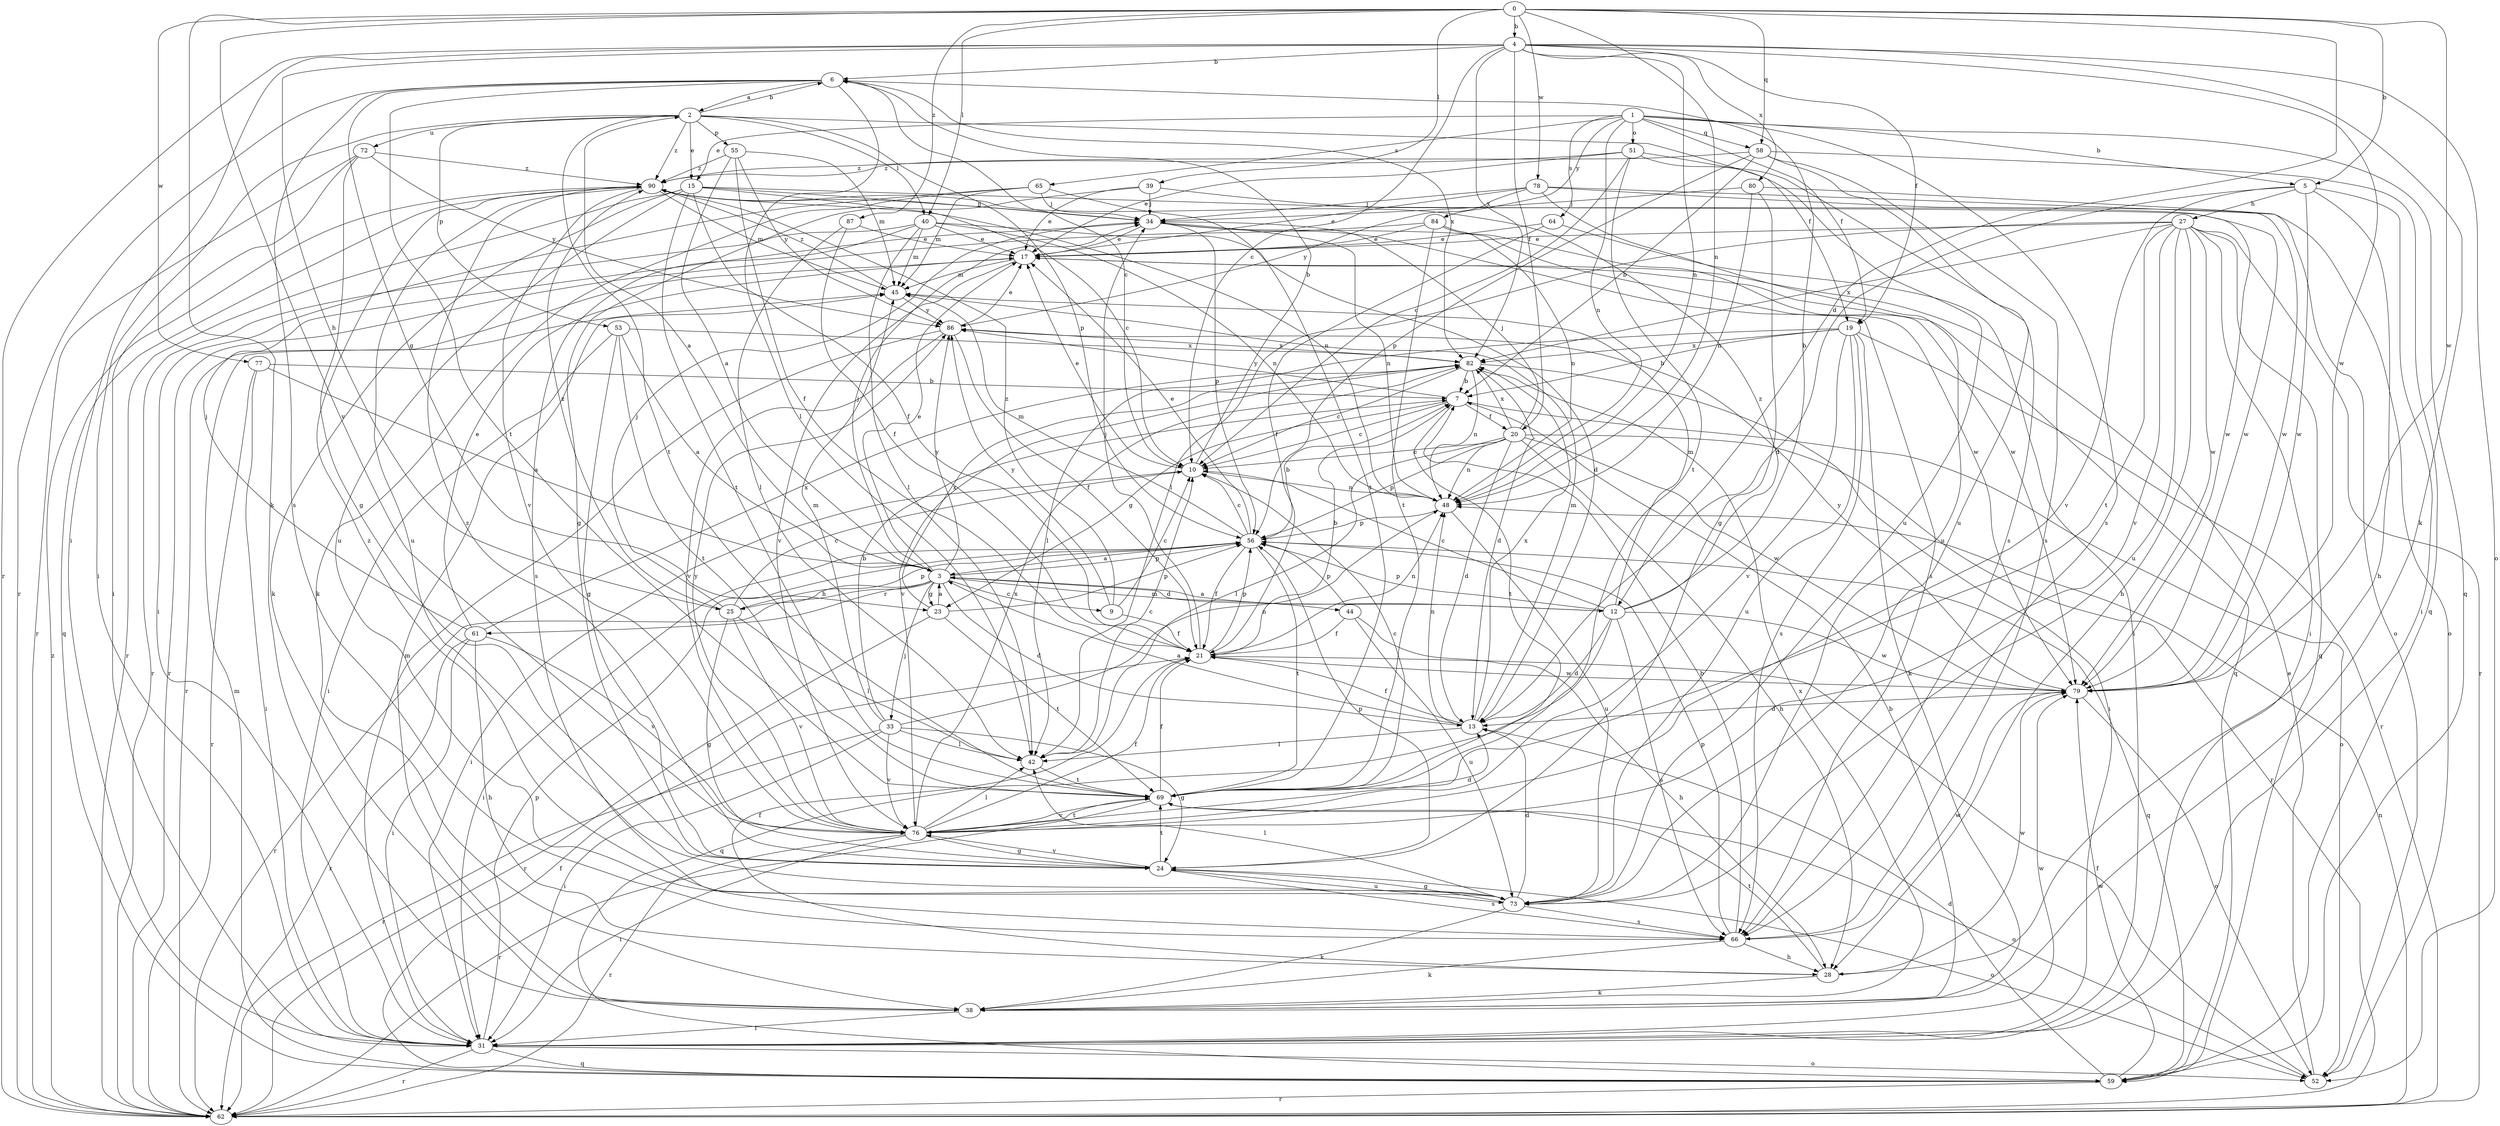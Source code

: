strict digraph  {
0;
1;
2;
3;
4;
5;
6;
7;
9;
10;
12;
13;
15;
17;
19;
20;
21;
23;
24;
25;
27;
28;
31;
33;
34;
38;
39;
40;
42;
44;
45;
48;
51;
52;
53;
55;
56;
58;
59;
61;
62;
64;
65;
66;
69;
72;
73;
76;
77;
78;
79;
80;
82;
84;
86;
87;
90;
0 -> 4  [label=b];
0 -> 5  [label=b];
0 -> 12  [label=d];
0 -> 38  [label=k];
0 -> 39  [label=l];
0 -> 40  [label=l];
0 -> 48  [label=n];
0 -> 58  [label=q];
0 -> 76  [label=v];
0 -> 77  [label=w];
0 -> 78  [label=w];
0 -> 79  [label=w];
0 -> 87  [label=z];
1 -> 5  [label=b];
1 -> 15  [label=e];
1 -> 19  [label=f];
1 -> 48  [label=n];
1 -> 51  [label=o];
1 -> 58  [label=q];
1 -> 59  [label=q];
1 -> 64  [label=s];
1 -> 65  [label=s];
1 -> 66  [label=s];
1 -> 84  [label=y];
2 -> 6  [label=b];
2 -> 15  [label=e];
2 -> 19  [label=f];
2 -> 31  [label=i];
2 -> 40  [label=l];
2 -> 53  [label=p];
2 -> 55  [label=p];
2 -> 56  [label=p];
2 -> 69  [label=t];
2 -> 72  [label=u];
2 -> 90  [label=z];
3 -> 2  [label=a];
3 -> 9  [label=c];
3 -> 12  [label=d];
3 -> 13  [label=d];
3 -> 17  [label=e];
3 -> 23  [label=g];
3 -> 25  [label=h];
3 -> 33  [label=j];
3 -> 34  [label=j];
3 -> 44  [label=m];
3 -> 56  [label=p];
3 -> 61  [label=r];
3 -> 62  [label=r];
3 -> 86  [label=y];
4 -> 6  [label=b];
4 -> 10  [label=c];
4 -> 19  [label=f];
4 -> 20  [label=f];
4 -> 25  [label=h];
4 -> 31  [label=i];
4 -> 38  [label=k];
4 -> 48  [label=n];
4 -> 52  [label=o];
4 -> 62  [label=r];
4 -> 79  [label=w];
4 -> 80  [label=x];
4 -> 82  [label=x];
5 -> 13  [label=d];
5 -> 27  [label=h];
5 -> 28  [label=h];
5 -> 31  [label=i];
5 -> 76  [label=v];
5 -> 79  [label=w];
6 -> 2  [label=a];
6 -> 10  [label=c];
6 -> 23  [label=g];
6 -> 42  [label=l];
6 -> 62  [label=r];
6 -> 66  [label=s];
6 -> 69  [label=t];
6 -> 82  [label=x];
7 -> 10  [label=c];
7 -> 20  [label=f];
7 -> 23  [label=g];
7 -> 52  [label=o];
7 -> 69  [label=t];
7 -> 86  [label=y];
9 -> 10  [label=c];
9 -> 21  [label=f];
9 -> 86  [label=y];
9 -> 90  [label=z];
10 -> 6  [label=b];
10 -> 17  [label=e];
10 -> 31  [label=i];
10 -> 48  [label=n];
12 -> 3  [label=a];
12 -> 6  [label=b];
12 -> 10  [label=c];
12 -> 13  [label=d];
12 -> 45  [label=m];
12 -> 56  [label=p];
12 -> 59  [label=q];
12 -> 66  [label=s];
12 -> 79  [label=w];
12 -> 90  [label=z];
13 -> 3  [label=a];
13 -> 21  [label=f];
13 -> 42  [label=l];
13 -> 45  [label=m];
13 -> 48  [label=n];
13 -> 82  [label=x];
15 -> 10  [label=c];
15 -> 21  [label=f];
15 -> 34  [label=j];
15 -> 38  [label=k];
15 -> 62  [label=r];
15 -> 69  [label=t];
15 -> 73  [label=u];
15 -> 79  [label=w];
17 -> 45  [label=m];
17 -> 59  [label=q];
17 -> 62  [label=r];
17 -> 76  [label=v];
19 -> 7  [label=b];
19 -> 38  [label=k];
19 -> 42  [label=l];
19 -> 62  [label=r];
19 -> 66  [label=s];
19 -> 73  [label=u];
19 -> 76  [label=v];
19 -> 82  [label=x];
20 -> 10  [label=c];
20 -> 13  [label=d];
20 -> 28  [label=h];
20 -> 34  [label=j];
20 -> 42  [label=l];
20 -> 48  [label=n];
20 -> 56  [label=p];
20 -> 62  [label=r];
20 -> 79  [label=w];
20 -> 82  [label=x];
21 -> 7  [label=b];
21 -> 34  [label=j];
21 -> 48  [label=n];
21 -> 56  [label=p];
21 -> 79  [label=w];
23 -> 3  [label=a];
23 -> 56  [label=p];
23 -> 62  [label=r];
23 -> 69  [label=t];
23 -> 82  [label=x];
24 -> 52  [label=o];
24 -> 56  [label=p];
24 -> 66  [label=s];
24 -> 69  [label=t];
24 -> 73  [label=u];
24 -> 76  [label=v];
24 -> 90  [label=z];
25 -> 10  [label=c];
25 -> 24  [label=g];
25 -> 34  [label=j];
25 -> 42  [label=l];
25 -> 56  [label=p];
25 -> 76  [label=v];
25 -> 90  [label=z];
27 -> 17  [label=e];
27 -> 28  [label=h];
27 -> 31  [label=i];
27 -> 42  [label=l];
27 -> 59  [label=q];
27 -> 62  [label=r];
27 -> 69  [label=t];
27 -> 73  [label=u];
27 -> 76  [label=v];
27 -> 79  [label=w];
27 -> 82  [label=x];
28 -> 21  [label=f];
28 -> 38  [label=k];
28 -> 69  [label=t];
28 -> 79  [label=w];
31 -> 52  [label=o];
31 -> 56  [label=p];
31 -> 59  [label=q];
31 -> 62  [label=r];
31 -> 79  [label=w];
33 -> 7  [label=b];
33 -> 24  [label=g];
33 -> 31  [label=i];
33 -> 42  [label=l];
33 -> 45  [label=m];
33 -> 48  [label=n];
33 -> 62  [label=r];
33 -> 76  [label=v];
34 -> 17  [label=e];
34 -> 48  [label=n];
34 -> 56  [label=p];
34 -> 66  [label=s];
34 -> 79  [label=w];
38 -> 7  [label=b];
38 -> 31  [label=i];
38 -> 45  [label=m];
38 -> 82  [label=x];
39 -> 17  [label=e];
39 -> 24  [label=g];
39 -> 34  [label=j];
39 -> 79  [label=w];
40 -> 13  [label=d];
40 -> 17  [label=e];
40 -> 42  [label=l];
40 -> 45  [label=m];
40 -> 48  [label=n];
40 -> 62  [label=r];
40 -> 66  [label=s];
42 -> 10  [label=c];
42 -> 69  [label=t];
44 -> 21  [label=f];
44 -> 28  [label=h];
44 -> 56  [label=p];
44 -> 73  [label=u];
45 -> 86  [label=y];
45 -> 90  [label=z];
48 -> 56  [label=p];
48 -> 73  [label=u];
51 -> 10  [label=c];
51 -> 17  [label=e];
51 -> 66  [label=s];
51 -> 69  [label=t];
51 -> 73  [label=u];
51 -> 90  [label=z];
52 -> 17  [label=e];
52 -> 21  [label=f];
53 -> 3  [label=a];
53 -> 24  [label=g];
53 -> 31  [label=i];
53 -> 69  [label=t];
53 -> 82  [label=x];
55 -> 3  [label=a];
55 -> 21  [label=f];
55 -> 45  [label=m];
55 -> 86  [label=y];
55 -> 90  [label=z];
56 -> 3  [label=a];
56 -> 7  [label=b];
56 -> 10  [label=c];
56 -> 17  [label=e];
56 -> 21  [label=f];
56 -> 31  [label=i];
56 -> 45  [label=m];
56 -> 59  [label=q];
56 -> 69  [label=t];
58 -> 7  [label=b];
58 -> 56  [label=p];
58 -> 59  [label=q];
58 -> 66  [label=s];
58 -> 73  [label=u];
58 -> 90  [label=z];
59 -> 13  [label=d];
59 -> 21  [label=f];
59 -> 45  [label=m];
59 -> 62  [label=r];
59 -> 79  [label=w];
61 -> 17  [label=e];
61 -> 28  [label=h];
61 -> 31  [label=i];
61 -> 34  [label=j];
61 -> 62  [label=r];
61 -> 76  [label=v];
61 -> 82  [label=x];
62 -> 48  [label=n];
62 -> 90  [label=z];
64 -> 17  [label=e];
64 -> 21  [label=f];
64 -> 31  [label=i];
65 -> 31  [label=i];
65 -> 34  [label=j];
65 -> 38  [label=k];
65 -> 45  [label=m];
65 -> 69  [label=t];
66 -> 7  [label=b];
66 -> 28  [label=h];
66 -> 38  [label=k];
66 -> 56  [label=p];
66 -> 79  [label=w];
69 -> 10  [label=c];
69 -> 21  [label=f];
69 -> 52  [label=o];
69 -> 62  [label=r];
69 -> 76  [label=v];
72 -> 24  [label=g];
72 -> 31  [label=i];
72 -> 62  [label=r];
72 -> 86  [label=y];
72 -> 90  [label=z];
73 -> 13  [label=d];
73 -> 24  [label=g];
73 -> 38  [label=k];
73 -> 42  [label=l];
73 -> 66  [label=s];
73 -> 90  [label=z];
76 -> 13  [label=d];
76 -> 21  [label=f];
76 -> 24  [label=g];
76 -> 31  [label=i];
76 -> 42  [label=l];
76 -> 62  [label=r];
76 -> 69  [label=t];
76 -> 82  [label=x];
76 -> 86  [label=y];
77 -> 3  [label=a];
77 -> 7  [label=b];
77 -> 31  [label=i];
77 -> 62  [label=r];
78 -> 17  [label=e];
78 -> 34  [label=j];
78 -> 52  [label=o];
78 -> 73  [label=u];
78 -> 79  [label=w];
78 -> 86  [label=y];
79 -> 13  [label=d];
79 -> 52  [label=o];
79 -> 86  [label=y];
80 -> 24  [label=g];
80 -> 34  [label=j];
80 -> 48  [label=n];
80 -> 52  [label=o];
82 -> 7  [label=b];
82 -> 10  [label=c];
82 -> 13  [label=d];
82 -> 31  [label=i];
82 -> 48  [label=n];
82 -> 76  [label=v];
84 -> 17  [label=e];
84 -> 48  [label=n];
84 -> 62  [label=r];
84 -> 69  [label=t];
84 -> 79  [label=w];
86 -> 17  [label=e];
86 -> 21  [label=f];
86 -> 31  [label=i];
86 -> 76  [label=v];
86 -> 82  [label=x];
87 -> 17  [label=e];
87 -> 21  [label=f];
87 -> 42  [label=l];
90 -> 34  [label=j];
90 -> 45  [label=m];
90 -> 48  [label=n];
90 -> 59  [label=q];
90 -> 73  [label=u];
90 -> 76  [label=v];
}
